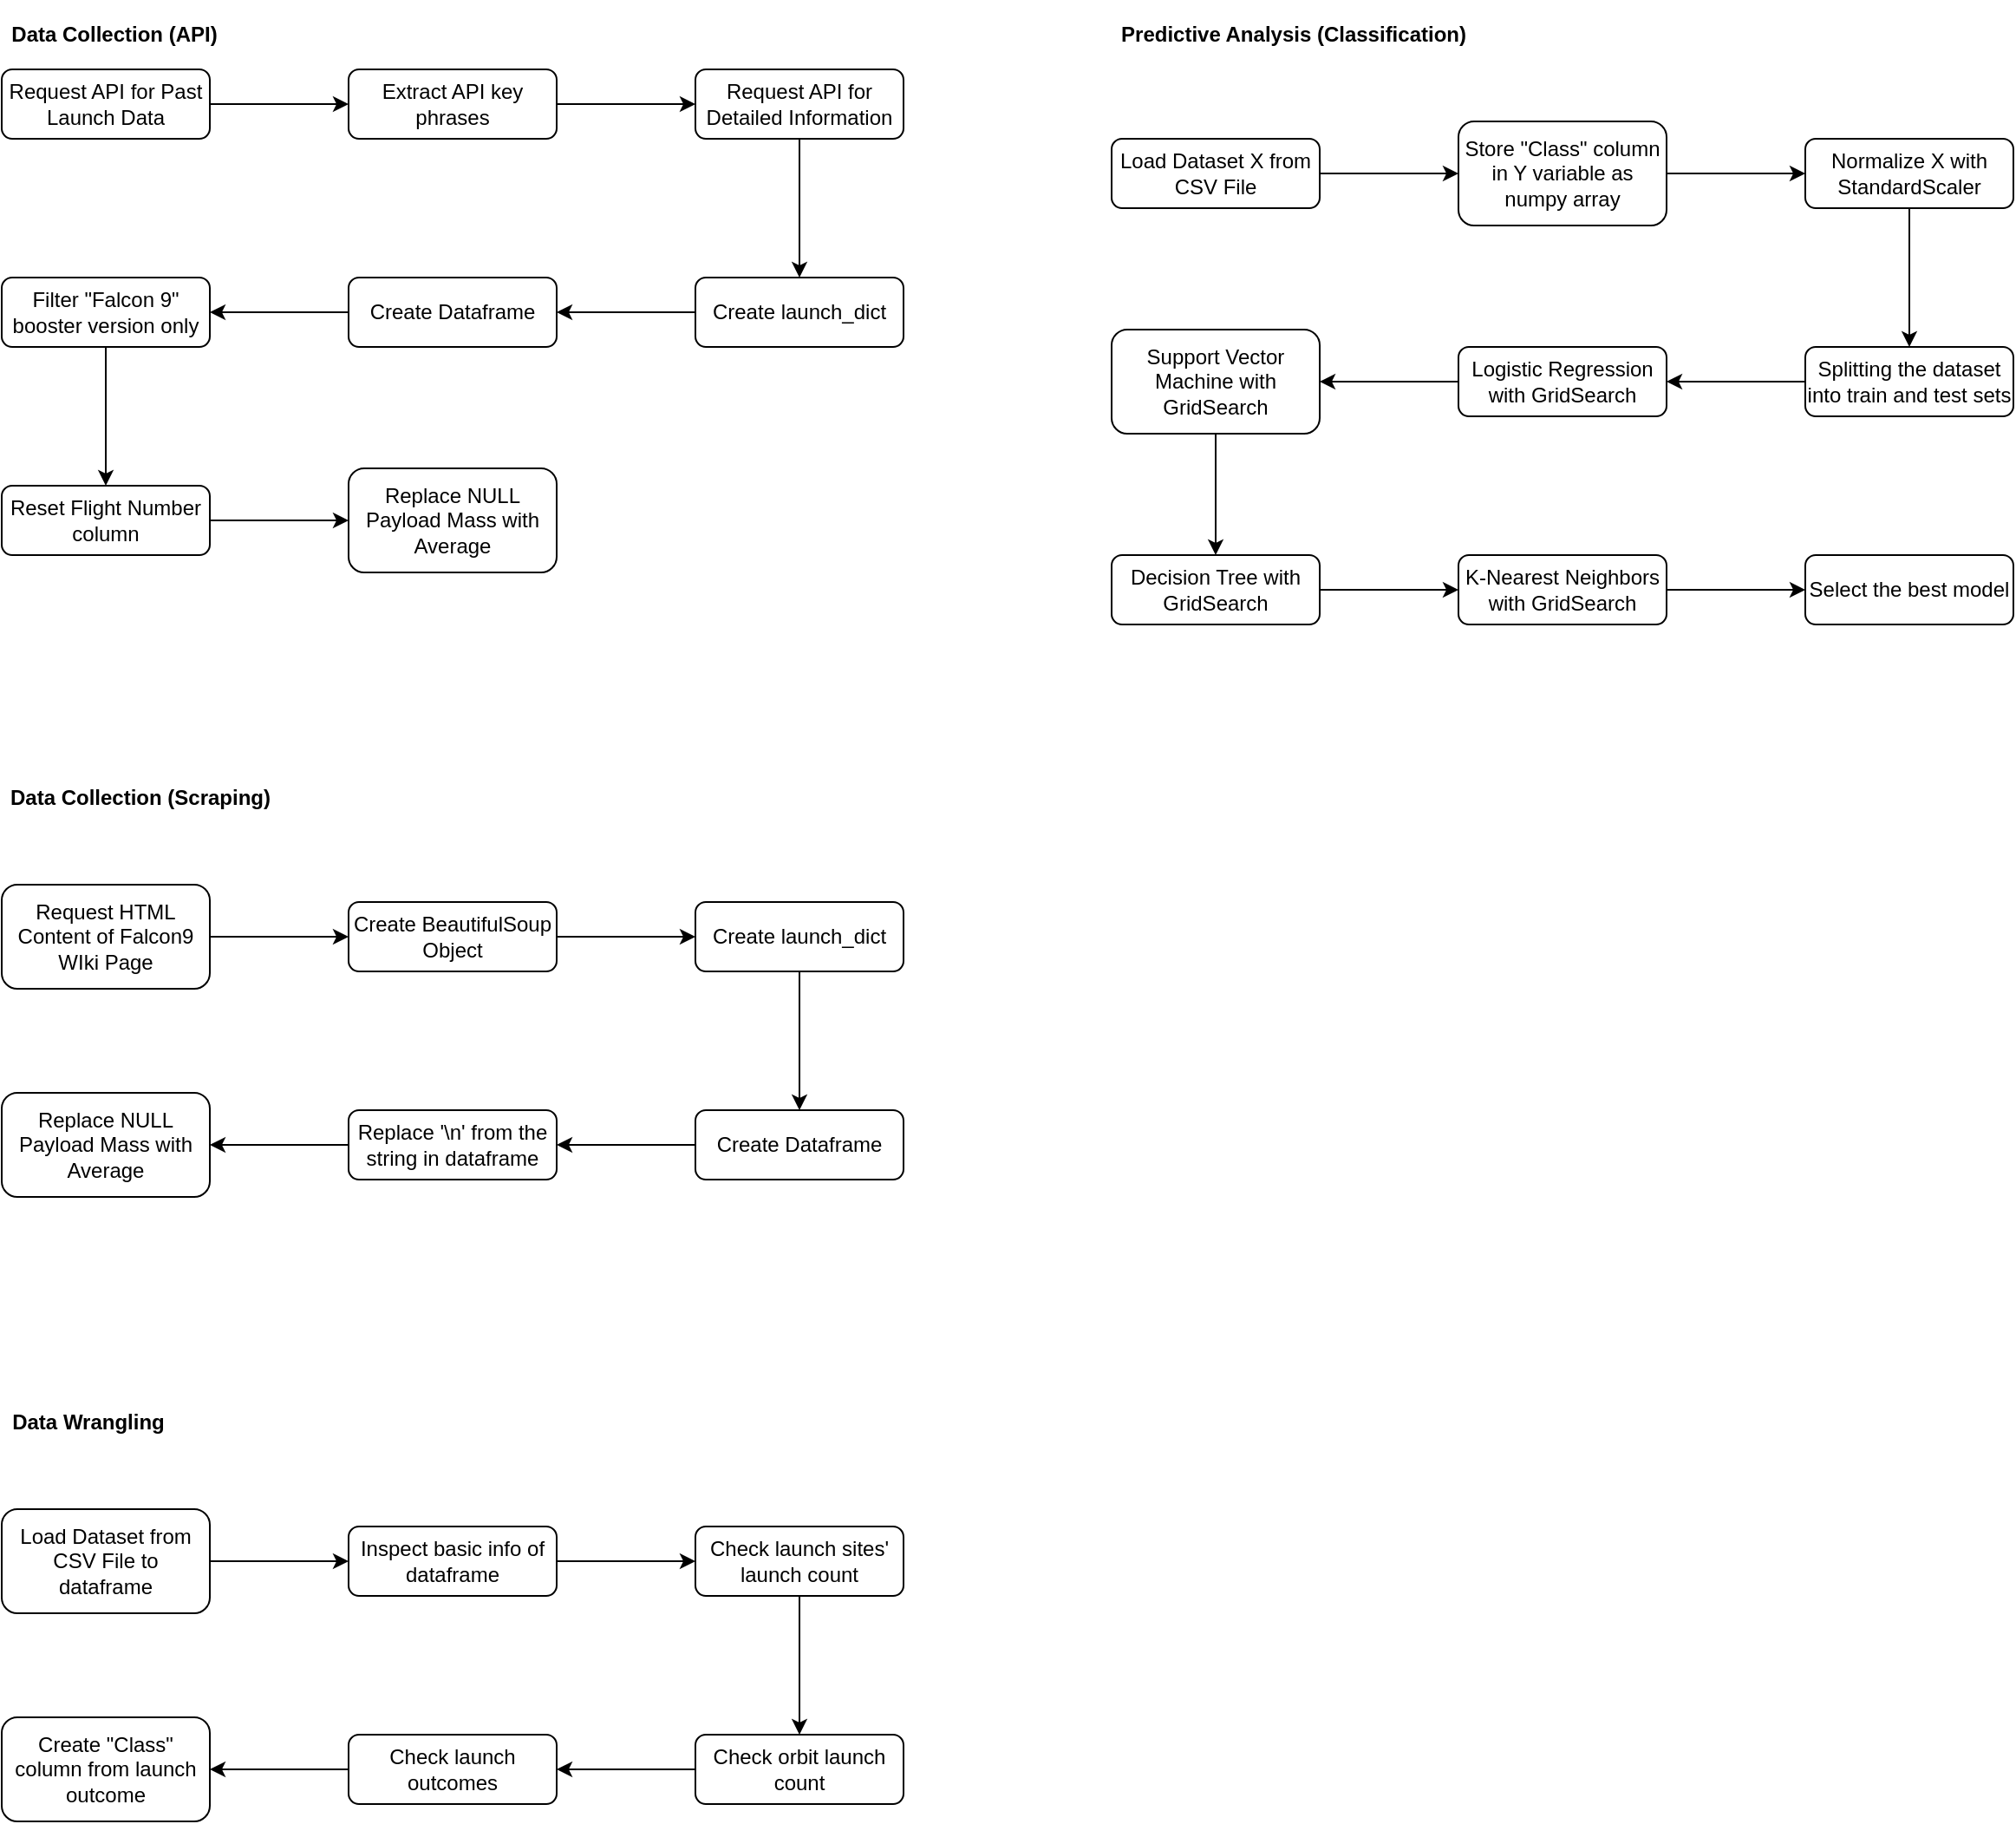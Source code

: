 <mxfile version="17.4.2" type="device"><diagram id="1K_RAEMDLHNLwQO8XZ3E" name="Page-1"><mxGraphModel dx="624" dy="752" grid="1" gridSize="10" guides="1" tooltips="1" connect="1" arrows="1" fold="1" page="1" pageScale="1" pageWidth="1654" pageHeight="1169" math="0" shadow="0"><root><mxCell id="0"/><mxCell id="1" parent="0"/><mxCell id="3dsHVvq0h3kxLWDqjh2D-9" style="edgeStyle=orthogonalEdgeStyle;rounded=0;orthogonalLoop=1;jettySize=auto;html=1;entryX=0;entryY=0.5;entryDx=0;entryDy=0;" edge="1" parent="1" source="3dsHVvq0h3kxLWDqjh2D-1" target="3dsHVvq0h3kxLWDqjh2D-2"><mxGeometry relative="1" as="geometry"/></mxCell><mxCell id="3dsHVvq0h3kxLWDqjh2D-1" value="Request API for Past Launch Data" style="rounded=1;whiteSpace=wrap;html=1;" vertex="1" parent="1"><mxGeometry x="40" y="80" width="120" height="40" as="geometry"/></mxCell><mxCell id="3dsHVvq0h3kxLWDqjh2D-10" style="edgeStyle=orthogonalEdgeStyle;rounded=0;orthogonalLoop=1;jettySize=auto;html=1;entryX=0;entryY=0.5;entryDx=0;entryDy=0;" edge="1" parent="1" source="3dsHVvq0h3kxLWDqjh2D-2" target="3dsHVvq0h3kxLWDqjh2D-3"><mxGeometry relative="1" as="geometry"/></mxCell><mxCell id="3dsHVvq0h3kxLWDqjh2D-2" value="Extract API key phrases" style="rounded=1;whiteSpace=wrap;html=1;" vertex="1" parent="1"><mxGeometry x="240" y="80" width="120" height="40" as="geometry"/></mxCell><mxCell id="3dsHVvq0h3kxLWDqjh2D-11" style="edgeStyle=orthogonalEdgeStyle;rounded=0;orthogonalLoop=1;jettySize=auto;html=1;entryX=0.5;entryY=0;entryDx=0;entryDy=0;" edge="1" parent="1" source="3dsHVvq0h3kxLWDqjh2D-3" target="3dsHVvq0h3kxLWDqjh2D-4"><mxGeometry relative="1" as="geometry"/></mxCell><mxCell id="3dsHVvq0h3kxLWDqjh2D-3" value="Request API for Detailed Information" style="rounded=1;whiteSpace=wrap;html=1;" vertex="1" parent="1"><mxGeometry x="440" y="80" width="120" height="40" as="geometry"/></mxCell><mxCell id="3dsHVvq0h3kxLWDqjh2D-12" style="edgeStyle=orthogonalEdgeStyle;rounded=0;orthogonalLoop=1;jettySize=auto;html=1;exitX=0;exitY=0.5;exitDx=0;exitDy=0;entryX=1;entryY=0.5;entryDx=0;entryDy=0;" edge="1" parent="1" source="3dsHVvq0h3kxLWDqjh2D-4" target="3dsHVvq0h3kxLWDqjh2D-5"><mxGeometry relative="1" as="geometry"/></mxCell><mxCell id="3dsHVvq0h3kxLWDqjh2D-4" value="Create launch_dict" style="rounded=1;whiteSpace=wrap;html=1;" vertex="1" parent="1"><mxGeometry x="440" y="200" width="120" height="40" as="geometry"/></mxCell><mxCell id="3dsHVvq0h3kxLWDqjh2D-13" style="edgeStyle=orthogonalEdgeStyle;rounded=0;orthogonalLoop=1;jettySize=auto;html=1;exitX=0;exitY=0.5;exitDx=0;exitDy=0;entryX=1;entryY=0.5;entryDx=0;entryDy=0;" edge="1" parent="1" source="3dsHVvq0h3kxLWDqjh2D-5" target="3dsHVvq0h3kxLWDqjh2D-6"><mxGeometry relative="1" as="geometry"/></mxCell><mxCell id="3dsHVvq0h3kxLWDqjh2D-5" value="Create Dataframe" style="rounded=1;whiteSpace=wrap;html=1;" vertex="1" parent="1"><mxGeometry x="240" y="200" width="120" height="40" as="geometry"/></mxCell><mxCell id="3dsHVvq0h3kxLWDqjh2D-14" style="edgeStyle=orthogonalEdgeStyle;rounded=0;orthogonalLoop=1;jettySize=auto;html=1;exitX=0.5;exitY=1;exitDx=0;exitDy=0;entryX=0.5;entryY=0;entryDx=0;entryDy=0;" edge="1" parent="1" source="3dsHVvq0h3kxLWDqjh2D-6" target="3dsHVvq0h3kxLWDqjh2D-7"><mxGeometry relative="1" as="geometry"/></mxCell><mxCell id="3dsHVvq0h3kxLWDqjh2D-6" value="Filter &quot;Falcon 9&quot; booster version only" style="rounded=1;whiteSpace=wrap;html=1;" vertex="1" parent="1"><mxGeometry x="40" y="200" width="120" height="40" as="geometry"/></mxCell><mxCell id="3dsHVvq0h3kxLWDqjh2D-15" style="edgeStyle=orthogonalEdgeStyle;rounded=0;orthogonalLoop=1;jettySize=auto;html=1;exitX=1;exitY=0.5;exitDx=0;exitDy=0;entryX=0;entryY=0.5;entryDx=0;entryDy=0;" edge="1" parent="1" source="3dsHVvq0h3kxLWDqjh2D-7" target="3dsHVvq0h3kxLWDqjh2D-8"><mxGeometry relative="1" as="geometry"/></mxCell><mxCell id="3dsHVvq0h3kxLWDqjh2D-7" value="Reset Flight Number column" style="rounded=1;whiteSpace=wrap;html=1;" vertex="1" parent="1"><mxGeometry x="40" y="320" width="120" height="40" as="geometry"/></mxCell><mxCell id="3dsHVvq0h3kxLWDqjh2D-8" value="Replace NULL Payload Mass with Average" style="rounded=1;whiteSpace=wrap;html=1;" vertex="1" parent="1"><mxGeometry x="240" y="310" width="120" height="60" as="geometry"/></mxCell><mxCell id="3dsHVvq0h3kxLWDqjh2D-16" value="&lt;b&gt;Data Collection (API)&lt;/b&gt;" style="text;html=1;strokeColor=none;fillColor=none;align=center;verticalAlign=middle;whiteSpace=wrap;rounded=0;" vertex="1" parent="1"><mxGeometry x="40" y="40" width="130" height="40" as="geometry"/></mxCell><mxCell id="3dsHVvq0h3kxLWDqjh2D-17" value="&lt;b&gt;Data Collection (Scraping)&lt;/b&gt;" style="text;html=1;strokeColor=none;fillColor=none;align=center;verticalAlign=middle;whiteSpace=wrap;rounded=0;" vertex="1" parent="1"><mxGeometry x="40" y="480" width="160" height="40" as="geometry"/></mxCell><mxCell id="3dsHVvq0h3kxLWDqjh2D-24" style="edgeStyle=orthogonalEdgeStyle;rounded=0;orthogonalLoop=1;jettySize=auto;html=1;entryX=0;entryY=0.5;entryDx=0;entryDy=0;" edge="1" parent="1" source="3dsHVvq0h3kxLWDqjh2D-18" target="3dsHVvq0h3kxLWDqjh2D-19"><mxGeometry relative="1" as="geometry"/></mxCell><mxCell id="3dsHVvq0h3kxLWDqjh2D-18" value="Request HTML Content of Falcon9 WIki Page" style="rounded=1;whiteSpace=wrap;html=1;" vertex="1" parent="1"><mxGeometry x="40" y="550" width="120" height="60" as="geometry"/></mxCell><mxCell id="3dsHVvq0h3kxLWDqjh2D-25" style="edgeStyle=orthogonalEdgeStyle;rounded=0;orthogonalLoop=1;jettySize=auto;html=1;entryX=0;entryY=0.5;entryDx=0;entryDy=0;" edge="1" parent="1" source="3dsHVvq0h3kxLWDqjh2D-19" target="3dsHVvq0h3kxLWDqjh2D-20"><mxGeometry relative="1" as="geometry"/></mxCell><mxCell id="3dsHVvq0h3kxLWDqjh2D-19" value="Create BeautifulSoup Object" style="rounded=1;whiteSpace=wrap;html=1;" vertex="1" parent="1"><mxGeometry x="240" y="560" width="120" height="40" as="geometry"/></mxCell><mxCell id="3dsHVvq0h3kxLWDqjh2D-26" style="edgeStyle=orthogonalEdgeStyle;rounded=0;orthogonalLoop=1;jettySize=auto;html=1;entryX=0.5;entryY=0;entryDx=0;entryDy=0;" edge="1" parent="1" source="3dsHVvq0h3kxLWDqjh2D-20" target="3dsHVvq0h3kxLWDqjh2D-21"><mxGeometry relative="1" as="geometry"/></mxCell><mxCell id="3dsHVvq0h3kxLWDqjh2D-20" value="Create launch_dict" style="rounded=1;whiteSpace=wrap;html=1;" vertex="1" parent="1"><mxGeometry x="440" y="560" width="120" height="40" as="geometry"/></mxCell><mxCell id="3dsHVvq0h3kxLWDqjh2D-27" style="edgeStyle=orthogonalEdgeStyle;rounded=0;orthogonalLoop=1;jettySize=auto;html=1;entryX=1;entryY=0.5;entryDx=0;entryDy=0;" edge="1" parent="1" source="3dsHVvq0h3kxLWDqjh2D-21" target="3dsHVvq0h3kxLWDqjh2D-22"><mxGeometry relative="1" as="geometry"/></mxCell><mxCell id="3dsHVvq0h3kxLWDqjh2D-21" value="Create Dataframe" style="rounded=1;whiteSpace=wrap;html=1;" vertex="1" parent="1"><mxGeometry x="440" y="680" width="120" height="40" as="geometry"/></mxCell><mxCell id="3dsHVvq0h3kxLWDqjh2D-28" style="edgeStyle=orthogonalEdgeStyle;rounded=0;orthogonalLoop=1;jettySize=auto;html=1;entryX=1;entryY=0.5;entryDx=0;entryDy=0;" edge="1" parent="1" source="3dsHVvq0h3kxLWDqjh2D-22" target="3dsHVvq0h3kxLWDqjh2D-23"><mxGeometry relative="1" as="geometry"/></mxCell><mxCell id="3dsHVvq0h3kxLWDqjh2D-22" value="Replace '\n' from the string in dataframe" style="rounded=1;whiteSpace=wrap;html=1;" vertex="1" parent="1"><mxGeometry x="240" y="680" width="120" height="40" as="geometry"/></mxCell><mxCell id="3dsHVvq0h3kxLWDqjh2D-23" value="Replace NULL Payload Mass with Average" style="rounded=1;whiteSpace=wrap;html=1;" vertex="1" parent="1"><mxGeometry x="40" y="670" width="120" height="60" as="geometry"/></mxCell><mxCell id="3dsHVvq0h3kxLWDqjh2D-29" value="&lt;b&gt;Data Wrangling&lt;/b&gt;" style="text;html=1;strokeColor=none;fillColor=none;align=center;verticalAlign=middle;whiteSpace=wrap;rounded=0;" vertex="1" parent="1"><mxGeometry x="40" y="840" width="100" height="40" as="geometry"/></mxCell><mxCell id="3dsHVvq0h3kxLWDqjh2D-36" style="edgeStyle=orthogonalEdgeStyle;rounded=0;orthogonalLoop=1;jettySize=auto;html=1;entryX=0;entryY=0.5;entryDx=0;entryDy=0;" edge="1" parent="1" source="3dsHVvq0h3kxLWDqjh2D-30" target="3dsHVvq0h3kxLWDqjh2D-31"><mxGeometry relative="1" as="geometry"/></mxCell><mxCell id="3dsHVvq0h3kxLWDqjh2D-30" value="Load Dataset from CSV File to dataframe" style="rounded=1;whiteSpace=wrap;html=1;" vertex="1" parent="1"><mxGeometry x="40" y="910" width="120" height="60" as="geometry"/></mxCell><mxCell id="3dsHVvq0h3kxLWDqjh2D-37" style="edgeStyle=orthogonalEdgeStyle;rounded=0;orthogonalLoop=1;jettySize=auto;html=1;entryX=0;entryY=0.5;entryDx=0;entryDy=0;" edge="1" parent="1" source="3dsHVvq0h3kxLWDqjh2D-31" target="3dsHVvq0h3kxLWDqjh2D-32"><mxGeometry relative="1" as="geometry"/></mxCell><mxCell id="3dsHVvq0h3kxLWDqjh2D-31" value="Inspect basic info of dataframe" style="rounded=1;whiteSpace=wrap;html=1;" vertex="1" parent="1"><mxGeometry x="240" y="920" width="120" height="40" as="geometry"/></mxCell><mxCell id="3dsHVvq0h3kxLWDqjh2D-38" style="edgeStyle=orthogonalEdgeStyle;rounded=0;orthogonalLoop=1;jettySize=auto;html=1;entryX=0.5;entryY=0;entryDx=0;entryDy=0;" edge="1" parent="1" source="3dsHVvq0h3kxLWDqjh2D-32" target="3dsHVvq0h3kxLWDqjh2D-33"><mxGeometry relative="1" as="geometry"/></mxCell><mxCell id="3dsHVvq0h3kxLWDqjh2D-32" value="Check launch sites' launch count" style="rounded=1;whiteSpace=wrap;html=1;" vertex="1" parent="1"><mxGeometry x="440" y="920" width="120" height="40" as="geometry"/></mxCell><mxCell id="3dsHVvq0h3kxLWDqjh2D-39" style="edgeStyle=orthogonalEdgeStyle;rounded=0;orthogonalLoop=1;jettySize=auto;html=1;entryX=1;entryY=0.5;entryDx=0;entryDy=0;" edge="1" parent="1" source="3dsHVvq0h3kxLWDqjh2D-33" target="3dsHVvq0h3kxLWDqjh2D-34"><mxGeometry relative="1" as="geometry"/></mxCell><mxCell id="3dsHVvq0h3kxLWDqjh2D-33" value="Check orbit launch count" style="rounded=1;whiteSpace=wrap;html=1;" vertex="1" parent="1"><mxGeometry x="440" y="1040" width="120" height="40" as="geometry"/></mxCell><mxCell id="3dsHVvq0h3kxLWDqjh2D-40" style="edgeStyle=orthogonalEdgeStyle;rounded=0;orthogonalLoop=1;jettySize=auto;html=1;entryX=1;entryY=0.5;entryDx=0;entryDy=0;" edge="1" parent="1" source="3dsHVvq0h3kxLWDqjh2D-34" target="3dsHVvq0h3kxLWDqjh2D-35"><mxGeometry relative="1" as="geometry"/></mxCell><mxCell id="3dsHVvq0h3kxLWDqjh2D-34" value="Check launch outcomes" style="rounded=1;whiteSpace=wrap;html=1;" vertex="1" parent="1"><mxGeometry x="240" y="1040" width="120" height="40" as="geometry"/></mxCell><mxCell id="3dsHVvq0h3kxLWDqjh2D-35" value="Create &quot;Class&quot; column from launch outcome" style="rounded=1;whiteSpace=wrap;html=1;" vertex="1" parent="1"><mxGeometry x="40" y="1030" width="120" height="60" as="geometry"/></mxCell><mxCell id="3dsHVvq0h3kxLWDqjh2D-41" value="&lt;b&gt;Predictive Analysis (Classification)&lt;/b&gt;" style="text;html=1;strokeColor=none;fillColor=none;align=center;verticalAlign=middle;whiteSpace=wrap;rounded=0;" vertex="1" parent="1"><mxGeometry x="680" y="40" width="210" height="40" as="geometry"/></mxCell><mxCell id="3dsHVvq0h3kxLWDqjh2D-51" style="edgeStyle=orthogonalEdgeStyle;rounded=0;orthogonalLoop=1;jettySize=auto;html=1;entryX=0;entryY=0.5;entryDx=0;entryDy=0;" edge="1" parent="1" source="3dsHVvq0h3kxLWDqjh2D-42" target="3dsHVvq0h3kxLWDqjh2D-43"><mxGeometry relative="1" as="geometry"/></mxCell><mxCell id="3dsHVvq0h3kxLWDqjh2D-42" value="Load Dataset X from CSV File" style="rounded=1;whiteSpace=wrap;html=1;" vertex="1" parent="1"><mxGeometry x="680" y="120" width="120" height="40" as="geometry"/></mxCell><mxCell id="3dsHVvq0h3kxLWDqjh2D-52" style="edgeStyle=orthogonalEdgeStyle;rounded=0;orthogonalLoop=1;jettySize=auto;html=1;entryX=0;entryY=0.5;entryDx=0;entryDy=0;" edge="1" parent="1" source="3dsHVvq0h3kxLWDqjh2D-43" target="3dsHVvq0h3kxLWDqjh2D-44"><mxGeometry relative="1" as="geometry"/></mxCell><mxCell id="3dsHVvq0h3kxLWDqjh2D-43" value="Store &quot;Class&quot; column in Y variable as numpy array" style="rounded=1;whiteSpace=wrap;html=1;" vertex="1" parent="1"><mxGeometry x="880" y="110" width="120" height="60" as="geometry"/></mxCell><mxCell id="3dsHVvq0h3kxLWDqjh2D-53" style="edgeStyle=orthogonalEdgeStyle;rounded=0;orthogonalLoop=1;jettySize=auto;html=1;entryX=0.5;entryY=0;entryDx=0;entryDy=0;" edge="1" parent="1" source="3dsHVvq0h3kxLWDqjh2D-44" target="3dsHVvq0h3kxLWDqjh2D-45"><mxGeometry relative="1" as="geometry"/></mxCell><mxCell id="3dsHVvq0h3kxLWDqjh2D-44" value="Normalize X with StandardScaler" style="rounded=1;whiteSpace=wrap;html=1;" vertex="1" parent="1"><mxGeometry x="1080" y="120" width="120" height="40" as="geometry"/></mxCell><mxCell id="3dsHVvq0h3kxLWDqjh2D-54" style="edgeStyle=orthogonalEdgeStyle;rounded=0;orthogonalLoop=1;jettySize=auto;html=1;entryX=1;entryY=0.5;entryDx=0;entryDy=0;" edge="1" parent="1" source="3dsHVvq0h3kxLWDqjh2D-45" target="3dsHVvq0h3kxLWDqjh2D-46"><mxGeometry relative="1" as="geometry"/></mxCell><mxCell id="3dsHVvq0h3kxLWDqjh2D-45" value="Splitting the dataset into train and test sets" style="rounded=1;whiteSpace=wrap;html=1;" vertex="1" parent="1"><mxGeometry x="1080" y="240" width="120" height="40" as="geometry"/></mxCell><mxCell id="3dsHVvq0h3kxLWDqjh2D-55" style="edgeStyle=orthogonalEdgeStyle;rounded=0;orthogonalLoop=1;jettySize=auto;html=1;entryX=1;entryY=0.5;entryDx=0;entryDy=0;" edge="1" parent="1" source="3dsHVvq0h3kxLWDqjh2D-46" target="3dsHVvq0h3kxLWDqjh2D-47"><mxGeometry relative="1" as="geometry"/></mxCell><mxCell id="3dsHVvq0h3kxLWDqjh2D-46" value="Logistic Regression with GridSearch" style="rounded=1;whiteSpace=wrap;html=1;" vertex="1" parent="1"><mxGeometry x="880" y="240" width="120" height="40" as="geometry"/></mxCell><mxCell id="3dsHVvq0h3kxLWDqjh2D-56" style="edgeStyle=orthogonalEdgeStyle;rounded=0;orthogonalLoop=1;jettySize=auto;html=1;entryX=0.5;entryY=0;entryDx=0;entryDy=0;" edge="1" parent="1" source="3dsHVvq0h3kxLWDqjh2D-47" target="3dsHVvq0h3kxLWDqjh2D-48"><mxGeometry relative="1" as="geometry"/></mxCell><mxCell id="3dsHVvq0h3kxLWDqjh2D-47" value="Support Vector Machine with GridSearch" style="rounded=1;whiteSpace=wrap;html=1;" vertex="1" parent="1"><mxGeometry x="680" y="230" width="120" height="60" as="geometry"/></mxCell><mxCell id="3dsHVvq0h3kxLWDqjh2D-57" style="edgeStyle=orthogonalEdgeStyle;rounded=0;orthogonalLoop=1;jettySize=auto;html=1;entryX=0;entryY=0.5;entryDx=0;entryDy=0;" edge="1" parent="1" source="3dsHVvq0h3kxLWDqjh2D-48" target="3dsHVvq0h3kxLWDqjh2D-49"><mxGeometry relative="1" as="geometry"/></mxCell><mxCell id="3dsHVvq0h3kxLWDqjh2D-48" value="Decision Tree with GridSearch" style="rounded=1;whiteSpace=wrap;html=1;" vertex="1" parent="1"><mxGeometry x="680" y="360" width="120" height="40" as="geometry"/></mxCell><mxCell id="3dsHVvq0h3kxLWDqjh2D-58" style="edgeStyle=orthogonalEdgeStyle;rounded=0;orthogonalLoop=1;jettySize=auto;html=1;entryX=0;entryY=0.5;entryDx=0;entryDy=0;" edge="1" parent="1" source="3dsHVvq0h3kxLWDqjh2D-49" target="3dsHVvq0h3kxLWDqjh2D-50"><mxGeometry relative="1" as="geometry"/></mxCell><mxCell id="3dsHVvq0h3kxLWDqjh2D-49" value="K-Nearest Neighbors with GridSearch" style="rounded=1;whiteSpace=wrap;html=1;" vertex="1" parent="1"><mxGeometry x="880" y="360" width="120" height="40" as="geometry"/></mxCell><mxCell id="3dsHVvq0h3kxLWDqjh2D-50" value="Select the best model" style="rounded=1;whiteSpace=wrap;html=1;" vertex="1" parent="1"><mxGeometry x="1080" y="360" width="120" height="40" as="geometry"/></mxCell></root></mxGraphModel></diagram></mxfile>